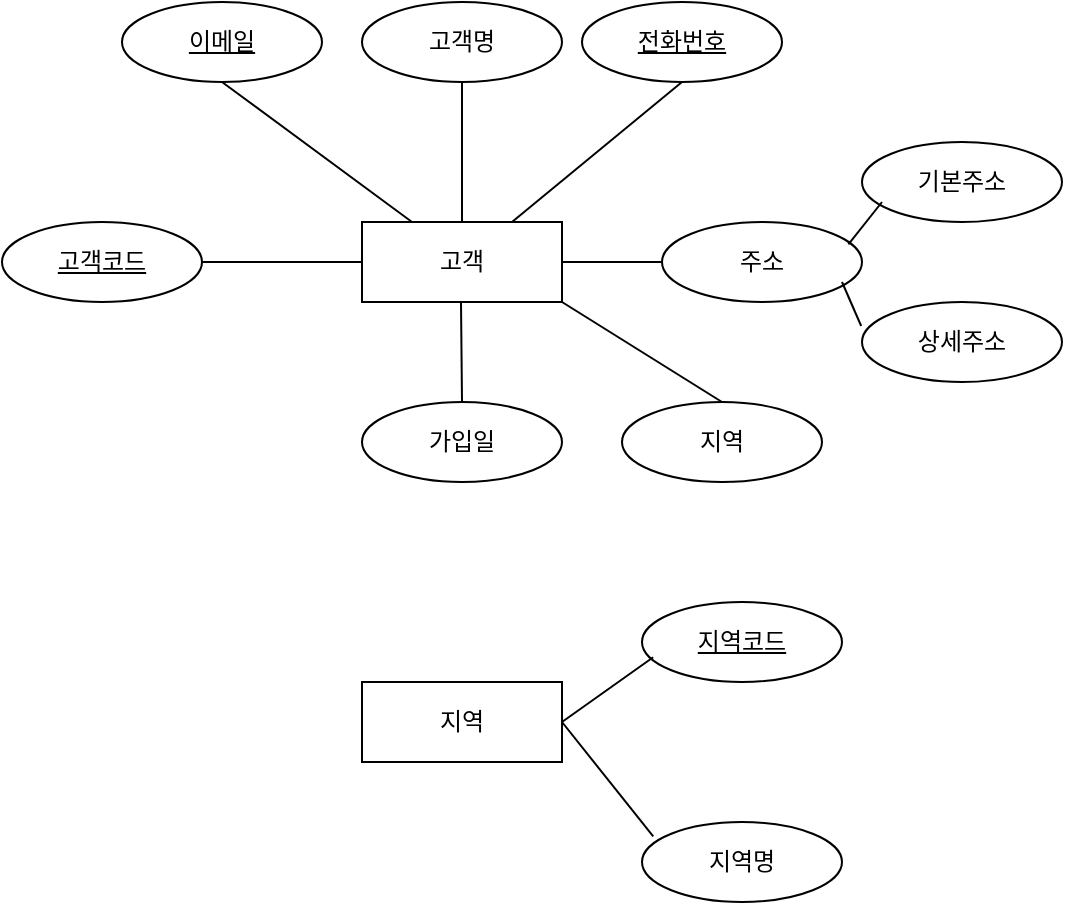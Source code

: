 <mxfile version="23.1.2" type="github">
  <diagram name="페이지-1" id="4WDvy_vBwnn8ftGYzNFp">
    <mxGraphModel dx="1050" dy="530" grid="1" gridSize="10" guides="1" tooltips="1" connect="1" arrows="1" fold="1" page="1" pageScale="1" pageWidth="827" pageHeight="1169" math="0" shadow="0">
      <root>
        <mxCell id="0" />
        <mxCell id="1" parent="0" />
        <mxCell id="g5yj6KGp4iqexaat4kKn-1" value="고객" style="whiteSpace=wrap;html=1;align=center;" vertex="1" parent="1">
          <mxGeometry x="390" y="230" width="100" height="40" as="geometry" />
        </mxCell>
        <mxCell id="g5yj6KGp4iqexaat4kKn-2" value="고객명" style="ellipse;whiteSpace=wrap;html=1;align=center;" vertex="1" parent="1">
          <mxGeometry x="390" y="120" width="100" height="40" as="geometry" />
        </mxCell>
        <mxCell id="g5yj6KGp4iqexaat4kKn-4" value="" style="endArrow=none;html=1;rounded=0;entryX=0.5;entryY=0;entryDx=0;entryDy=0;" edge="1" parent="1" target="g5yj6KGp4iqexaat4kKn-1">
          <mxGeometry relative="1" as="geometry">
            <mxPoint x="440" y="160" as="sourcePoint" />
            <mxPoint x="600" y="160" as="targetPoint" />
          </mxGeometry>
        </mxCell>
        <mxCell id="g5yj6KGp4iqexaat4kKn-5" value="&lt;u&gt;전화번호&lt;/u&gt;" style="ellipse;whiteSpace=wrap;html=1;align=center;" vertex="1" parent="1">
          <mxGeometry x="500" y="120" width="100" height="40" as="geometry" />
        </mxCell>
        <mxCell id="g5yj6KGp4iqexaat4kKn-6" value="" style="endArrow=none;html=1;rounded=0;entryX=0.75;entryY=0;entryDx=0;entryDy=0;" edge="1" parent="1" target="g5yj6KGp4iqexaat4kKn-1">
          <mxGeometry relative="1" as="geometry">
            <mxPoint x="550" y="160" as="sourcePoint" />
            <mxPoint x="550" y="230" as="targetPoint" />
          </mxGeometry>
        </mxCell>
        <mxCell id="g5yj6KGp4iqexaat4kKn-7" value="&lt;u&gt;이메일&lt;/u&gt;" style="ellipse;whiteSpace=wrap;html=1;align=center;" vertex="1" parent="1">
          <mxGeometry x="270" y="120" width="100" height="40" as="geometry" />
        </mxCell>
        <mxCell id="g5yj6KGp4iqexaat4kKn-8" value="" style="endArrow=none;html=1;rounded=0;entryX=0.25;entryY=0;entryDx=0;entryDy=0;" edge="1" parent="1" target="g5yj6KGp4iqexaat4kKn-1">
          <mxGeometry relative="1" as="geometry">
            <mxPoint x="320" y="160" as="sourcePoint" />
            <mxPoint x="320" y="230" as="targetPoint" />
          </mxGeometry>
        </mxCell>
        <mxCell id="g5yj6KGp4iqexaat4kKn-9" value="&lt;u&gt;고객코드&lt;/u&gt;" style="ellipse;whiteSpace=wrap;html=1;align=center;" vertex="1" parent="1">
          <mxGeometry x="210" y="230" width="100" height="40" as="geometry" />
        </mxCell>
        <mxCell id="g5yj6KGp4iqexaat4kKn-10" value="" style="endArrow=none;html=1;rounded=0;entryX=0;entryY=0.5;entryDx=0;entryDy=0;" edge="1" parent="1" target="g5yj6KGp4iqexaat4kKn-1">
          <mxGeometry relative="1" as="geometry">
            <mxPoint x="310" y="250" as="sourcePoint" />
            <mxPoint x="310" y="320" as="targetPoint" />
          </mxGeometry>
        </mxCell>
        <mxCell id="g5yj6KGp4iqexaat4kKn-11" value="주소" style="ellipse;whiteSpace=wrap;html=1;align=center;" vertex="1" parent="1">
          <mxGeometry x="540" y="230" width="100" height="40" as="geometry" />
        </mxCell>
        <mxCell id="g5yj6KGp4iqexaat4kKn-12" value="" style="endArrow=none;html=1;rounded=0;entryX=1;entryY=0.5;entryDx=0;entryDy=0;" edge="1" parent="1" target="g5yj6KGp4iqexaat4kKn-1">
          <mxGeometry relative="1" as="geometry">
            <mxPoint x="540" y="250" as="sourcePoint" />
            <mxPoint x="500" y="310" as="targetPoint" />
          </mxGeometry>
        </mxCell>
        <mxCell id="g5yj6KGp4iqexaat4kKn-17" value="기본주소" style="ellipse;whiteSpace=wrap;html=1;align=center;" vertex="1" parent="1">
          <mxGeometry x="640" y="190" width="100" height="40" as="geometry" />
        </mxCell>
        <mxCell id="g5yj6KGp4iqexaat4kKn-18" value="" style="endArrow=none;html=1;rounded=0;entryX=0.932;entryY=0.28;entryDx=0;entryDy=0;entryPerimeter=0;" edge="1" parent="1" target="g5yj6KGp4iqexaat4kKn-11">
          <mxGeometry relative="1" as="geometry">
            <mxPoint x="650" y="220" as="sourcePoint" />
            <mxPoint x="650" y="290" as="targetPoint" />
          </mxGeometry>
        </mxCell>
        <mxCell id="g5yj6KGp4iqexaat4kKn-19" value="상세주소" style="ellipse;whiteSpace=wrap;html=1;align=center;" vertex="1" parent="1">
          <mxGeometry x="640" y="270" width="100" height="40" as="geometry" />
        </mxCell>
        <mxCell id="g5yj6KGp4iqexaat4kKn-20" value="" style="endArrow=none;html=1;rounded=0;entryX=-0.004;entryY=0.3;entryDx=0;entryDy=0;entryPerimeter=0;" edge="1" parent="1" target="g5yj6KGp4iqexaat4kKn-19">
          <mxGeometry relative="1" as="geometry">
            <mxPoint x="630" y="260" as="sourcePoint" />
            <mxPoint x="630" y="330" as="targetPoint" />
          </mxGeometry>
        </mxCell>
        <mxCell id="g5yj6KGp4iqexaat4kKn-21" value="가입일" style="ellipse;whiteSpace=wrap;html=1;align=center;" vertex="1" parent="1">
          <mxGeometry x="390" y="320" width="100" height="40" as="geometry" />
        </mxCell>
        <mxCell id="g5yj6KGp4iqexaat4kKn-22" value="" style="endArrow=none;html=1;rounded=0;" edge="1" parent="1">
          <mxGeometry relative="1" as="geometry">
            <mxPoint x="439.5" y="270" as="sourcePoint" />
            <mxPoint x="440" y="320" as="targetPoint" />
          </mxGeometry>
        </mxCell>
        <mxCell id="g5yj6KGp4iqexaat4kKn-23" value="지역" style="ellipse;whiteSpace=wrap;html=1;align=center;" vertex="1" parent="1">
          <mxGeometry x="520" y="320" width="100" height="40" as="geometry" />
        </mxCell>
        <mxCell id="g5yj6KGp4iqexaat4kKn-24" value="" style="endArrow=none;html=1;rounded=0;entryX=0.5;entryY=0;entryDx=0;entryDy=0;" edge="1" parent="1" target="g5yj6KGp4iqexaat4kKn-23">
          <mxGeometry relative="1" as="geometry">
            <mxPoint x="490" y="270" as="sourcePoint" />
            <mxPoint x="490" y="340" as="targetPoint" />
          </mxGeometry>
        </mxCell>
        <mxCell id="g5yj6KGp4iqexaat4kKn-25" value="지역" style="whiteSpace=wrap;html=1;align=center;" vertex="1" parent="1">
          <mxGeometry x="390" y="460" width="100" height="40" as="geometry" />
        </mxCell>
        <mxCell id="g5yj6KGp4iqexaat4kKn-26" value="&lt;u&gt;지역코드&lt;/u&gt;" style="ellipse;whiteSpace=wrap;html=1;align=center;" vertex="1" parent="1">
          <mxGeometry x="530" y="420" width="100" height="40" as="geometry" />
        </mxCell>
        <mxCell id="g5yj6KGp4iqexaat4kKn-27" value="지역명" style="ellipse;whiteSpace=wrap;html=1;align=center;" vertex="1" parent="1">
          <mxGeometry x="530" y="530" width="100" height="40" as="geometry" />
        </mxCell>
        <mxCell id="g5yj6KGp4iqexaat4kKn-28" value="" style="endArrow=none;html=1;rounded=0;entryX=0.056;entryY=0.69;entryDx=0;entryDy=0;entryPerimeter=0;" edge="1" parent="1" target="g5yj6KGp4iqexaat4kKn-26">
          <mxGeometry relative="1" as="geometry">
            <mxPoint x="490" y="480" as="sourcePoint" />
            <mxPoint x="490.5" y="530" as="targetPoint" />
          </mxGeometry>
        </mxCell>
        <mxCell id="g5yj6KGp4iqexaat4kKn-29" value="" style="endArrow=none;html=1;rounded=0;entryX=0.056;entryY=0.18;entryDx=0;entryDy=0;entryPerimeter=0;" edge="1" parent="1" target="g5yj6KGp4iqexaat4kKn-27">
          <mxGeometry relative="1" as="geometry">
            <mxPoint x="490" y="480" as="sourcePoint" />
            <mxPoint x="526" y="540" as="targetPoint" />
          </mxGeometry>
        </mxCell>
      </root>
    </mxGraphModel>
  </diagram>
</mxfile>

